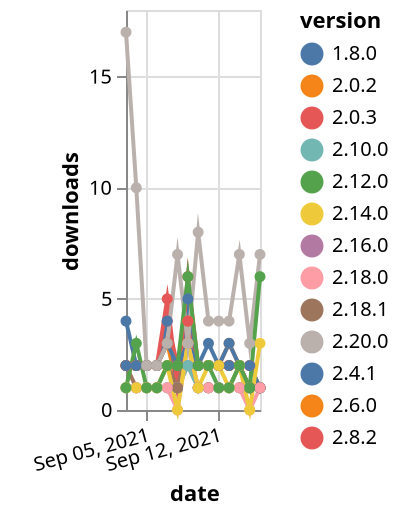 {"$schema": "https://vega.github.io/schema/vega-lite/v5.json", "description": "A simple bar chart with embedded data.", "data": {"values": [{"date": "2021-09-03", "total": 4272, "delta": 2, "version": "2.0.2"}, {"date": "2021-09-04", "total": 4274, "delta": 2, "version": "2.0.2"}, {"date": "2021-09-05", "total": 4276, "delta": 2, "version": "2.0.2"}, {"date": "2021-09-06", "total": 4278, "delta": 2, "version": "2.0.2"}, {"date": "2021-09-07", "total": 4281, "delta": 3, "version": "2.0.2"}, {"date": "2021-09-08", "total": 4282, "delta": 1, "version": "2.0.2"}, {"date": "2021-09-09", "total": 4286, "delta": 4, "version": "2.0.2"}, {"date": "2021-09-10", "total": 4288, "delta": 2, "version": "2.0.2"}, {"date": "2021-09-11", "total": 4290, "delta": 2, "version": "2.0.2"}, {"date": "2021-09-12", "total": 4292, "delta": 2, "version": "2.0.2"}, {"date": "2021-09-13", "total": 4295, "delta": 3, "version": "2.0.2"}, {"date": "2021-09-14", "total": 4297, "delta": 2, "version": "2.0.2"}, {"date": "2021-09-15", "total": 4298, "delta": 1, "version": "2.0.2"}, {"date": "2021-09-16", "total": 4299, "delta": 1, "version": "2.0.2"}, {"date": "2021-09-03", "total": 3363, "delta": 2, "version": "2.8.2"}, {"date": "2021-09-04", "total": 3365, "delta": 2, "version": "2.8.2"}, {"date": "2021-09-05", "total": 3367, "delta": 2, "version": "2.8.2"}, {"date": "2021-09-06", "total": 3369, "delta": 2, "version": "2.8.2"}, {"date": "2021-09-07", "total": 3373, "delta": 4, "version": "2.8.2"}, {"date": "2021-09-08", "total": 3375, "delta": 2, "version": "2.8.2"}, {"date": "2021-09-09", "total": 3379, "delta": 4, "version": "2.8.2"}, {"date": "2021-09-10", "total": 3381, "delta": 2, "version": "2.8.2"}, {"date": "2021-09-11", "total": 3383, "delta": 2, "version": "2.8.2"}, {"date": "2021-09-12", "total": 3385, "delta": 2, "version": "2.8.2"}, {"date": "2021-09-13", "total": 3387, "delta": 2, "version": "2.8.2"}, {"date": "2021-09-14", "total": 3389, "delta": 2, "version": "2.8.2"}, {"date": "2021-09-15", "total": 3391, "delta": 2, "version": "2.8.2"}, {"date": "2021-09-16", "total": 3392, "delta": 1, "version": "2.8.2"}, {"date": "2021-09-03", "total": 4631, "delta": 4, "version": "1.8.0"}, {"date": "2021-09-04", "total": 4633, "delta": 2, "version": "1.8.0"}, {"date": "2021-09-05", "total": 4635, "delta": 2, "version": "1.8.0"}, {"date": "2021-09-06", "total": 4637, "delta": 2, "version": "1.8.0"}, {"date": "2021-09-07", "total": 4641, "delta": 4, "version": "1.8.0"}, {"date": "2021-09-08", "total": 4642, "delta": 1, "version": "1.8.0"}, {"date": "2021-09-09", "total": 4647, "delta": 5, "version": "1.8.0"}, {"date": "2021-09-10", "total": 4649, "delta": 2, "version": "1.8.0"}, {"date": "2021-09-11", "total": 4651, "delta": 2, "version": "1.8.0"}, {"date": "2021-09-12", "total": 4653, "delta": 2, "version": "1.8.0"}, {"date": "2021-09-13", "total": 4656, "delta": 3, "version": "1.8.0"}, {"date": "2021-09-14", "total": 4658, "delta": 2, "version": "1.8.0"}, {"date": "2021-09-15", "total": 4659, "delta": 1, "version": "1.8.0"}, {"date": "2021-09-16", "total": 4660, "delta": 1, "version": "1.8.0"}, {"date": "2021-09-03", "total": 4450, "delta": 2, "version": "2.0.3"}, {"date": "2021-09-04", "total": 4452, "delta": 2, "version": "2.0.3"}, {"date": "2021-09-05", "total": 4454, "delta": 2, "version": "2.0.3"}, {"date": "2021-09-06", "total": 4456, "delta": 2, "version": "2.0.3"}, {"date": "2021-09-07", "total": 4461, "delta": 5, "version": "2.0.3"}, {"date": "2021-09-08", "total": 4462, "delta": 1, "version": "2.0.3"}, {"date": "2021-09-09", "total": 4468, "delta": 6, "version": "2.0.3"}, {"date": "2021-09-10", "total": 4470, "delta": 2, "version": "2.0.3"}, {"date": "2021-09-11", "total": 4472, "delta": 2, "version": "2.0.3"}, {"date": "2021-09-12", "total": 4474, "delta": 2, "version": "2.0.3"}, {"date": "2021-09-13", "total": 4476, "delta": 2, "version": "2.0.3"}, {"date": "2021-09-14", "total": 4478, "delta": 2, "version": "2.0.3"}, {"date": "2021-09-15", "total": 4479, "delta": 1, "version": "2.0.3"}, {"date": "2021-09-16", "total": 4480, "delta": 1, "version": "2.0.3"}, {"date": "2021-09-03", "total": 396, "delta": 1, "version": "2.16.0"}, {"date": "2021-09-04", "total": 397, "delta": 1, "version": "2.16.0"}, {"date": "2021-09-05", "total": 398, "delta": 1, "version": "2.16.0"}, {"date": "2021-09-06", "total": 399, "delta": 1, "version": "2.16.0"}, {"date": "2021-09-07", "total": 400, "delta": 1, "version": "2.16.0"}, {"date": "2021-09-08", "total": 401, "delta": 1, "version": "2.16.0"}, {"date": "2021-09-09", "total": 403, "delta": 2, "version": "2.16.0"}, {"date": "2021-09-10", "total": 404, "delta": 1, "version": "2.16.0"}, {"date": "2021-09-11", "total": 405, "delta": 1, "version": "2.16.0"}, {"date": "2021-09-12", "total": 406, "delta": 1, "version": "2.16.0"}, {"date": "2021-09-13", "total": 407, "delta": 1, "version": "2.16.0"}, {"date": "2021-09-14", "total": 409, "delta": 2, "version": "2.16.0"}, {"date": "2021-09-15", "total": 410, "delta": 1, "version": "2.16.0"}, {"date": "2021-09-16", "total": 411, "delta": 1, "version": "2.16.0"}, {"date": "2021-09-03", "total": 4708, "delta": 2, "version": "2.6.0"}, {"date": "2021-09-04", "total": 4710, "delta": 2, "version": "2.6.0"}, {"date": "2021-09-05", "total": 4712, "delta": 2, "version": "2.6.0"}, {"date": "2021-09-06", "total": 4714, "delta": 2, "version": "2.6.0"}, {"date": "2021-09-07", "total": 4717, "delta": 3, "version": "2.6.0"}, {"date": "2021-09-08", "total": 4719, "delta": 2, "version": "2.6.0"}, {"date": "2021-09-09", "total": 4722, "delta": 3, "version": "2.6.0"}, {"date": "2021-09-10", "total": 4724, "delta": 2, "version": "2.6.0"}, {"date": "2021-09-11", "total": 4726, "delta": 2, "version": "2.6.0"}, {"date": "2021-09-12", "total": 4728, "delta": 2, "version": "2.6.0"}, {"date": "2021-09-13", "total": 4730, "delta": 2, "version": "2.6.0"}, {"date": "2021-09-14", "total": 4732, "delta": 2, "version": "2.6.0"}, {"date": "2021-09-15", "total": 4734, "delta": 2, "version": "2.6.0"}, {"date": "2021-09-16", "total": 4735, "delta": 1, "version": "2.6.0"}, {"date": "2021-09-03", "total": 1229, "delta": 1, "version": "2.10.0"}, {"date": "2021-09-04", "total": 1230, "delta": 1, "version": "2.10.0"}, {"date": "2021-09-05", "total": 1231, "delta": 1, "version": "2.10.0"}, {"date": "2021-09-06", "total": 1232, "delta": 1, "version": "2.10.0"}, {"date": "2021-09-07", "total": 1233, "delta": 1, "version": "2.10.0"}, {"date": "2021-09-08", "total": 1234, "delta": 1, "version": "2.10.0"}, {"date": "2021-09-09", "total": 1236, "delta": 2, "version": "2.10.0"}, {"date": "2021-09-10", "total": 1237, "delta": 1, "version": "2.10.0"}, {"date": "2021-09-11", "total": 1238, "delta": 1, "version": "2.10.0"}, {"date": "2021-09-12", "total": 1239, "delta": 1, "version": "2.10.0"}, {"date": "2021-09-13", "total": 1240, "delta": 1, "version": "2.10.0"}, {"date": "2021-09-14", "total": 1241, "delta": 1, "version": "2.10.0"}, {"date": "2021-09-15", "total": 1242, "delta": 1, "version": "2.10.0"}, {"date": "2021-09-16", "total": 1243, "delta": 1, "version": "2.10.0"}, {"date": "2021-09-03", "total": 278, "delta": 2, "version": "2.18.1"}, {"date": "2021-09-04", "total": 279, "delta": 1, "version": "2.18.1"}, {"date": "2021-09-05", "total": 280, "delta": 1, "version": "2.18.1"}, {"date": "2021-09-06", "total": 281, "delta": 1, "version": "2.18.1"}, {"date": "2021-09-07", "total": 283, "delta": 2, "version": "2.18.1"}, {"date": "2021-09-08", "total": 284, "delta": 1, "version": "2.18.1"}, {"date": "2021-09-09", "total": 287, "delta": 3, "version": "2.18.1"}, {"date": "2021-09-10", "total": 288, "delta": 1, "version": "2.18.1"}, {"date": "2021-09-11", "total": 289, "delta": 1, "version": "2.18.1"}, {"date": "2021-09-12", "total": 290, "delta": 1, "version": "2.18.1"}, {"date": "2021-09-13", "total": 291, "delta": 1, "version": "2.18.1"}, {"date": "2021-09-14", "total": 292, "delta": 1, "version": "2.18.1"}, {"date": "2021-09-15", "total": 293, "delta": 1, "version": "2.18.1"}, {"date": "2021-09-16", "total": 294, "delta": 1, "version": "2.18.1"}, {"date": "2021-09-03", "total": 2845, "delta": 2, "version": "2.4.1"}, {"date": "2021-09-04", "total": 2847, "delta": 2, "version": "2.4.1"}, {"date": "2021-09-05", "total": 2849, "delta": 2, "version": "2.4.1"}, {"date": "2021-09-06", "total": 2851, "delta": 2, "version": "2.4.1"}, {"date": "2021-09-07", "total": 2854, "delta": 3, "version": "2.4.1"}, {"date": "2021-09-08", "total": 2856, "delta": 2, "version": "2.4.1"}, {"date": "2021-09-09", "total": 2859, "delta": 3, "version": "2.4.1"}, {"date": "2021-09-10", "total": 2861, "delta": 2, "version": "2.4.1"}, {"date": "2021-09-11", "total": 2864, "delta": 3, "version": "2.4.1"}, {"date": "2021-09-12", "total": 2866, "delta": 2, "version": "2.4.1"}, {"date": "2021-09-13", "total": 2868, "delta": 2, "version": "2.4.1"}, {"date": "2021-09-14", "total": 2870, "delta": 2, "version": "2.4.1"}, {"date": "2021-09-15", "total": 2872, "delta": 2, "version": "2.4.1"}, {"date": "2021-09-16", "total": 2873, "delta": 1, "version": "2.4.1"}, {"date": "2021-09-03", "total": 369, "delta": 1, "version": "2.18.0"}, {"date": "2021-09-04", "total": 370, "delta": 1, "version": "2.18.0"}, {"date": "2021-09-05", "total": 371, "delta": 1, "version": "2.18.0"}, {"date": "2021-09-06", "total": 372, "delta": 1, "version": "2.18.0"}, {"date": "2021-09-07", "total": 373, "delta": 1, "version": "2.18.0"}, {"date": "2021-09-08", "total": 373, "delta": 0, "version": "2.18.0"}, {"date": "2021-09-09", "total": 376, "delta": 3, "version": "2.18.0"}, {"date": "2021-09-10", "total": 377, "delta": 1, "version": "2.18.0"}, {"date": "2021-09-11", "total": 378, "delta": 1, "version": "2.18.0"}, {"date": "2021-09-12", "total": 379, "delta": 1, "version": "2.18.0"}, {"date": "2021-09-13", "total": 380, "delta": 1, "version": "2.18.0"}, {"date": "2021-09-14", "total": 381, "delta": 1, "version": "2.18.0"}, {"date": "2021-09-15", "total": 381, "delta": 0, "version": "2.18.0"}, {"date": "2021-09-16", "total": 382, "delta": 1, "version": "2.18.0"}, {"date": "2021-09-03", "total": 1441, "delta": 1, "version": "2.14.0"}, {"date": "2021-09-04", "total": 1442, "delta": 1, "version": "2.14.0"}, {"date": "2021-09-05", "total": 1443, "delta": 1, "version": "2.14.0"}, {"date": "2021-09-06", "total": 1444, "delta": 1, "version": "2.14.0"}, {"date": "2021-09-07", "total": 1446, "delta": 2, "version": "2.14.0"}, {"date": "2021-09-08", "total": 1446, "delta": 0, "version": "2.14.0"}, {"date": "2021-09-09", "total": 1449, "delta": 3, "version": "2.14.0"}, {"date": "2021-09-10", "total": 1450, "delta": 1, "version": "2.14.0"}, {"date": "2021-09-11", "total": 1452, "delta": 2, "version": "2.14.0"}, {"date": "2021-09-12", "total": 1454, "delta": 2, "version": "2.14.0"}, {"date": "2021-09-13", "total": 1455, "delta": 1, "version": "2.14.0"}, {"date": "2021-09-14", "total": 1457, "delta": 2, "version": "2.14.0"}, {"date": "2021-09-15", "total": 1457, "delta": 0, "version": "2.14.0"}, {"date": "2021-09-16", "total": 1460, "delta": 3, "version": "2.14.0"}, {"date": "2021-09-03", "total": 311, "delta": 17, "version": "2.20.0"}, {"date": "2021-09-04", "total": 321, "delta": 10, "version": "2.20.0"}, {"date": "2021-09-05", "total": 323, "delta": 2, "version": "2.20.0"}, {"date": "2021-09-06", "total": 325, "delta": 2, "version": "2.20.0"}, {"date": "2021-09-07", "total": 328, "delta": 3, "version": "2.20.0"}, {"date": "2021-09-08", "total": 335, "delta": 7, "version": "2.20.0"}, {"date": "2021-09-09", "total": 338, "delta": 3, "version": "2.20.0"}, {"date": "2021-09-10", "total": 346, "delta": 8, "version": "2.20.0"}, {"date": "2021-09-11", "total": 350, "delta": 4, "version": "2.20.0"}, {"date": "2021-09-12", "total": 354, "delta": 4, "version": "2.20.0"}, {"date": "2021-09-13", "total": 358, "delta": 4, "version": "2.20.0"}, {"date": "2021-09-14", "total": 365, "delta": 7, "version": "2.20.0"}, {"date": "2021-09-15", "total": 368, "delta": 3, "version": "2.20.0"}, {"date": "2021-09-16", "total": 375, "delta": 7, "version": "2.20.0"}, {"date": "2021-09-03", "total": 2056, "delta": 1, "version": "2.12.0"}, {"date": "2021-09-04", "total": 2059, "delta": 3, "version": "2.12.0"}, {"date": "2021-09-05", "total": 2060, "delta": 1, "version": "2.12.0"}, {"date": "2021-09-06", "total": 2061, "delta": 1, "version": "2.12.0"}, {"date": "2021-09-07", "total": 2063, "delta": 2, "version": "2.12.0"}, {"date": "2021-09-08", "total": 2065, "delta": 2, "version": "2.12.0"}, {"date": "2021-09-09", "total": 2071, "delta": 6, "version": "2.12.0"}, {"date": "2021-09-10", "total": 2073, "delta": 2, "version": "2.12.0"}, {"date": "2021-09-11", "total": 2075, "delta": 2, "version": "2.12.0"}, {"date": "2021-09-12", "total": 2076, "delta": 1, "version": "2.12.0"}, {"date": "2021-09-13", "total": 2077, "delta": 1, "version": "2.12.0"}, {"date": "2021-09-14", "total": 2079, "delta": 2, "version": "2.12.0"}, {"date": "2021-09-15", "total": 2080, "delta": 1, "version": "2.12.0"}, {"date": "2021-09-16", "total": 2086, "delta": 6, "version": "2.12.0"}]}, "width": "container", "mark": {"type": "line", "point": {"filled": true}}, "encoding": {"x": {"field": "date", "type": "temporal", "timeUnit": "yearmonthdate", "title": "date", "axis": {"labelAngle": -15}}, "y": {"field": "delta", "type": "quantitative", "title": "downloads"}, "color": {"field": "version", "type": "nominal"}, "tooltip": {"field": "delta"}}}